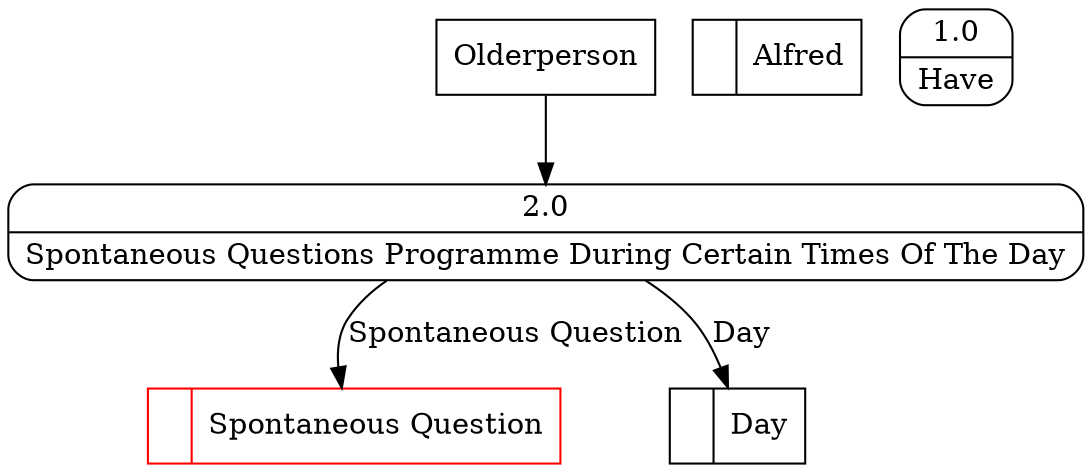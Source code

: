 digraph dfd2{ 
node[shape=record]
200 [label="<f0>  |<f1> Spontaneous Question " color=red];
201 [label="<f0>  |<f1> Day " ];
202 [label="<f0>  |<f1> Alfred " ];
203 [label="Olderperson" shape=box];
204 [label="{<f0> 1.0|<f1> Have }" shape=Mrecord];
205 [label="{<f0> 2.0|<f1> Spontaneous Questions Programme During Certain Times Of The Day }" shape=Mrecord];
203 -> 205
205 -> 201 [label="Day"]
205 -> 200 [label="Spontaneous Question"]
}